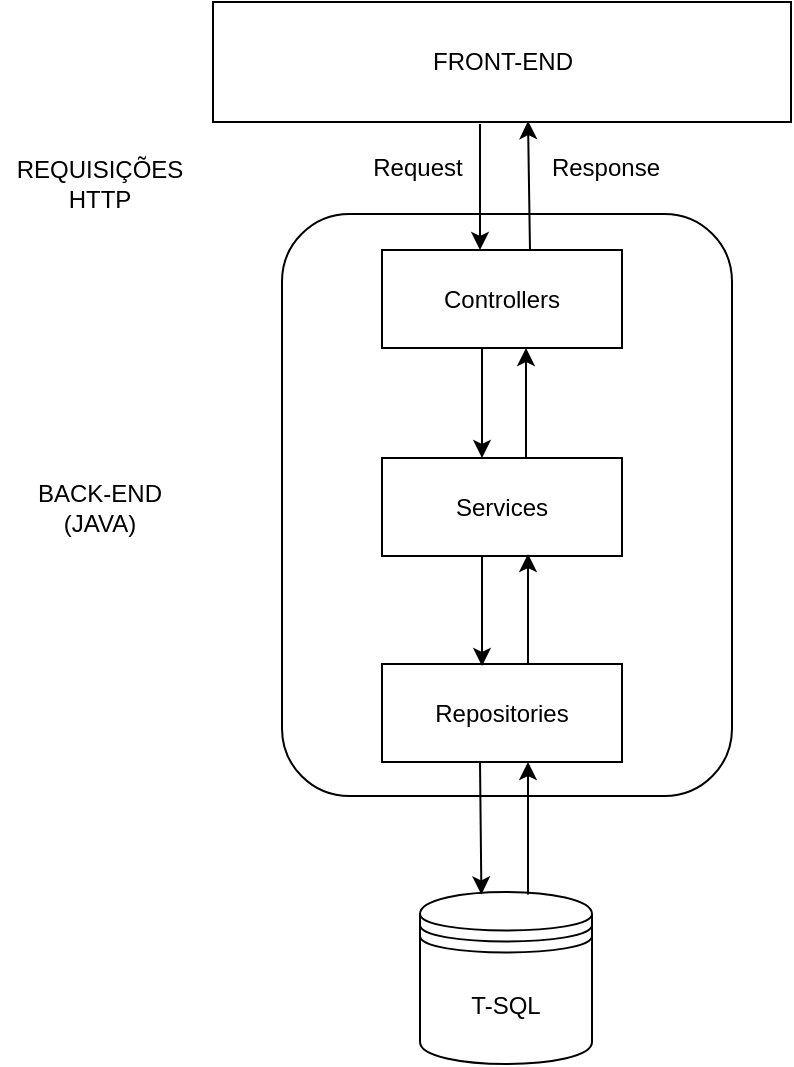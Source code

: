 <mxfile version="21.6.2" type="device">
  <diagram name="Página-1" id="HOQdrdhTdt3YnvvrlkyZ">
    <mxGraphModel dx="733" dy="408" grid="0" gridSize="10" guides="1" tooltips="1" connect="1" arrows="1" fold="1" page="1" pageScale="1" pageWidth="827" pageHeight="1169" math="0" shadow="0">
      <root>
        <mxCell id="0" />
        <mxCell id="1" parent="0" />
        <mxCell id="M7B93Nu0lnpoiTcxgh36-25" value="" style="rounded=1;whiteSpace=wrap;html=1;" vertex="1" parent="1">
          <mxGeometry x="364" y="136" width="225" height="291" as="geometry" />
        </mxCell>
        <mxCell id="M7B93Nu0lnpoiTcxgh36-1" value="Repositories" style="rounded=0;whiteSpace=wrap;html=1;" vertex="1" parent="1">
          <mxGeometry x="414" y="361" width="120" height="49" as="geometry" />
        </mxCell>
        <mxCell id="M7B93Nu0lnpoiTcxgh36-3" value="T-SQL" style="shape=datastore;whiteSpace=wrap;html=1;" vertex="1" parent="1">
          <mxGeometry x="433" y="475" width="86" height="86" as="geometry" />
        </mxCell>
        <mxCell id="M7B93Nu0lnpoiTcxgh36-4" value="Services" style="rounded=0;whiteSpace=wrap;html=1;" vertex="1" parent="1">
          <mxGeometry x="414" y="258" width="120" height="49" as="geometry" />
        </mxCell>
        <mxCell id="M7B93Nu0lnpoiTcxgh36-5" value="Controllers" style="rounded=0;whiteSpace=wrap;html=1;" vertex="1" parent="1">
          <mxGeometry x="414" y="154" width="120" height="49" as="geometry" />
        </mxCell>
        <mxCell id="M7B93Nu0lnpoiTcxgh36-14" value="FRONT-END" style="rounded=0;whiteSpace=wrap;html=1;" vertex="1" parent="1">
          <mxGeometry x="329.5" y="30" width="289" height="60" as="geometry" />
        </mxCell>
        <mxCell id="M7B93Nu0lnpoiTcxgh36-17" value="" style="endArrow=classic;html=1;rounded=0;exitX=0.75;exitY=0;exitDx=0;exitDy=0;entryX=0.75;entryY=1;entryDx=0;entryDy=0;" edge="1" parent="1">
          <mxGeometry width="50" height="50" relative="1" as="geometry">
            <mxPoint x="486" y="258" as="sourcePoint" />
            <mxPoint x="486" y="203" as="targetPoint" />
          </mxGeometry>
        </mxCell>
        <mxCell id="M7B93Nu0lnpoiTcxgh36-18" value="" style="endArrow=classic;html=1;rounded=0;exitX=0.25;exitY=1;exitDx=0;exitDy=0;entryX=0.25;entryY=0;entryDx=0;entryDy=0;" edge="1" parent="1">
          <mxGeometry width="50" height="50" relative="1" as="geometry">
            <mxPoint x="464" y="203" as="sourcePoint" />
            <mxPoint x="464" y="258" as="targetPoint" />
          </mxGeometry>
        </mxCell>
        <mxCell id="M7B93Nu0lnpoiTcxgh36-19" value="" style="endArrow=classic;html=1;rounded=0;exitX=0.75;exitY=0;exitDx=0;exitDy=0;entryX=0.75;entryY=1;entryDx=0;entryDy=0;" edge="1" parent="1">
          <mxGeometry width="50" height="50" relative="1" as="geometry">
            <mxPoint x="487" y="361" as="sourcePoint" />
            <mxPoint x="487" y="306" as="targetPoint" />
          </mxGeometry>
        </mxCell>
        <mxCell id="M7B93Nu0lnpoiTcxgh36-20" value="" style="endArrow=classic;html=1;rounded=0;exitX=0.75;exitY=0;exitDx=0;exitDy=0;entryX=0.545;entryY=0.992;entryDx=0;entryDy=0;entryPerimeter=0;" edge="1" parent="1" target="M7B93Nu0lnpoiTcxgh36-14">
          <mxGeometry width="50" height="50" relative="1" as="geometry">
            <mxPoint x="488" y="154" as="sourcePoint" />
            <mxPoint x="488" y="99" as="targetPoint" />
          </mxGeometry>
        </mxCell>
        <mxCell id="M7B93Nu0lnpoiTcxgh36-21" value="" style="endArrow=classic;html=1;rounded=0;exitX=0.628;exitY=0.014;exitDx=0;exitDy=0;entryX=0.75;entryY=1;entryDx=0;entryDy=0;exitPerimeter=0;" edge="1" parent="1" source="M7B93Nu0lnpoiTcxgh36-3">
          <mxGeometry width="50" height="50" relative="1" as="geometry">
            <mxPoint x="487" y="465" as="sourcePoint" />
            <mxPoint x="487" y="410" as="targetPoint" />
          </mxGeometry>
        </mxCell>
        <mxCell id="M7B93Nu0lnpoiTcxgh36-22" value="" style="endArrow=classic;html=1;rounded=0;exitX=0.25;exitY=1;exitDx=0;exitDy=0;entryX=0.25;entryY=0;entryDx=0;entryDy=0;" edge="1" parent="1">
          <mxGeometry width="50" height="50" relative="1" as="geometry">
            <mxPoint x="464" y="307" as="sourcePoint" />
            <mxPoint x="464" y="362" as="targetPoint" />
          </mxGeometry>
        </mxCell>
        <mxCell id="M7B93Nu0lnpoiTcxgh36-23" value="" style="endArrow=classic;html=1;rounded=0;exitX=0.25;exitY=1;exitDx=0;exitDy=0;entryX=0.357;entryY=0.014;entryDx=0;entryDy=0;entryPerimeter=0;" edge="1" parent="1" target="M7B93Nu0lnpoiTcxgh36-3">
          <mxGeometry width="50" height="50" relative="1" as="geometry">
            <mxPoint x="463" y="410" as="sourcePoint" />
            <mxPoint x="463" y="465" as="targetPoint" />
          </mxGeometry>
        </mxCell>
        <mxCell id="M7B93Nu0lnpoiTcxgh36-24" value="" style="endArrow=classic;html=1;rounded=0;entryX=0.25;entryY=0;entryDx=0;entryDy=0;" edge="1" parent="1">
          <mxGeometry width="50" height="50" relative="1" as="geometry">
            <mxPoint x="463" y="91" as="sourcePoint" />
            <mxPoint x="463" y="154" as="targetPoint" />
          </mxGeometry>
        </mxCell>
        <mxCell id="M7B93Nu0lnpoiTcxgh36-26" value="REQUISIÇÕES HTTP" style="text;html=1;strokeColor=none;fillColor=none;align=center;verticalAlign=middle;whiteSpace=wrap;rounded=0;" vertex="1" parent="1">
          <mxGeometry x="223" y="106" width="100" height="30" as="geometry" />
        </mxCell>
        <mxCell id="M7B93Nu0lnpoiTcxgh36-27" value="Request" style="text;html=1;strokeColor=none;fillColor=none;align=center;verticalAlign=middle;whiteSpace=wrap;rounded=0;" vertex="1" parent="1">
          <mxGeometry x="402" y="98" width="60" height="30" as="geometry" />
        </mxCell>
        <mxCell id="M7B93Nu0lnpoiTcxgh36-28" value="Response" style="text;html=1;strokeColor=none;fillColor=none;align=center;verticalAlign=middle;whiteSpace=wrap;rounded=0;" vertex="1" parent="1">
          <mxGeometry x="496" y="98" width="60" height="30" as="geometry" />
        </mxCell>
        <mxCell id="M7B93Nu0lnpoiTcxgh36-29" value="BACK-END&lt;br&gt;(JAVA)" style="text;html=1;strokeColor=none;fillColor=none;align=center;verticalAlign=middle;whiteSpace=wrap;rounded=0;" vertex="1" parent="1">
          <mxGeometry x="223" y="267.5" width="100" height="30" as="geometry" />
        </mxCell>
      </root>
    </mxGraphModel>
  </diagram>
</mxfile>
